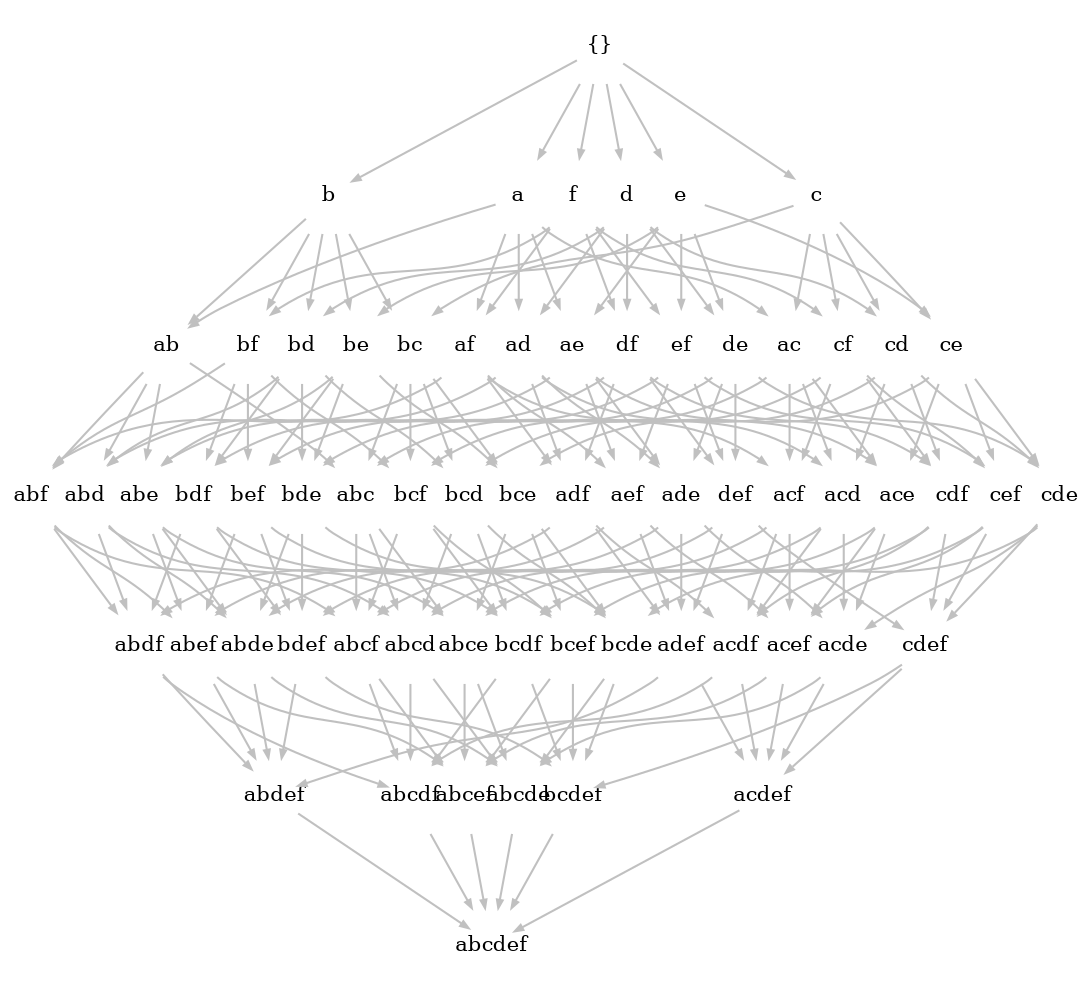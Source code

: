 digraph A {
  node[shape=none, fontsize=10, width=0.3, fixedsize=true]
  edge[arrowsize=.4,color=grey]
  nodesep=0.05
  "{}" -> "a","c","b","e","d","f"
  "c" -> "ac","cf","ce","cd","bc"
  "b" -> "ab","bd","be","bf","bc"
  "a" -> "ac","ab","ae","ad","af"
  "e" -> "ae","ef","ce","be","de"
  "d" -> "ad","cd","bd","df","de"
  "f" -> "af","ef","cf","bf","df"
  "ac" -> "abc","acf","ace","acd"
  "ab" -> "abc","abd","abe","abf"
  "ae" -> "abe","ade","ace","aef"
  "ad" -> "abd","adf","ade","acd"
  "af" -> "abf","adf","acf","aef"
  "ef" -> "cef","bef","aef","def"
  "cf" -> "cef","acf","cdf","bcf"
  "ce" -> "cde","cef","ace","bce"
  "cd" -> "cde","cdf","bcd","acd"
  "bd" -> "bde","abd","bdf","bcd"
  "bf" -> "abf","bdf","bcf","bef"
  "de" -> "cde","bde","ade","def"
  "bc" -> "abc","bcd","bce","bcf"
  "df" -> "adf","bdf","cdf","def"
  "be" -> "bde","abe","bce","bef"
  "cde" -> "acde","bcde","cdef"
  "bef" -> "abef","bdef","bcef"
  "bde" -> "bdef","abde","bcde"
  "abc" -> "abcd","abce","abcf"
  "abd" -> "abcd","abde","abdf"
  "abe" -> "abef","abde","abce"
  "abf" -> "abef","abdf","abcf"
  "adf" -> "acdf","abdf","adef"
  "ade" -> "acde","abde","adef"
  "cef" -> "acef","cdef","bcef"
  "bdf" -> "bcdf","bdef","abdf"
  "cdf" -> "bcdf","acdf","cdef"
  "acf" -> "acdf","acef","abcf"
  "ace" -> "acde","acef","abce"
  "bcd" -> "bcdf","abcd","bcde"
  "bce" -> "bcde","bcef","abce"
  "bcf" -> "bcdf","bcef","abcf"
  "acd" -> "acde","acdf","abcd"
  "aef" -> "abef","acef","adef"
  "def" -> "bdef","cdef","adef"
  "abef" -> "abdef","abcef"
  "bdef" -> "abdef","bcdef"
  "acde" -> "abcde","acdef"
  "acdf" -> "abcdf","acdef"
  "acef" -> "abcef","acdef"
  "abcd" -> "abcde","abcdf"
  "abde" -> "abcde","abdef"
  "abdf" -> "abdef","abcdf"
  "bcef" -> "abcef","bcdef"
  "bcde" -> "abcde","bcdef"
  "bcdf" -> "bcdef","abcdf"
  "cdef" -> "bcdef","acdef"
  "abce" -> "abcde","abcef"
  "adef" -> "abdef","acdef"
  "abcf" -> "abcef","abcdf"
  "abdef" -> "abcdef"
  "abcef" -> "abcdef"
  "bcdef" -> "abcdef"
  "abcde" -> "abcdef"
  "abcdf" -> "abcdef"
  "acdef" -> "abcdef"
}